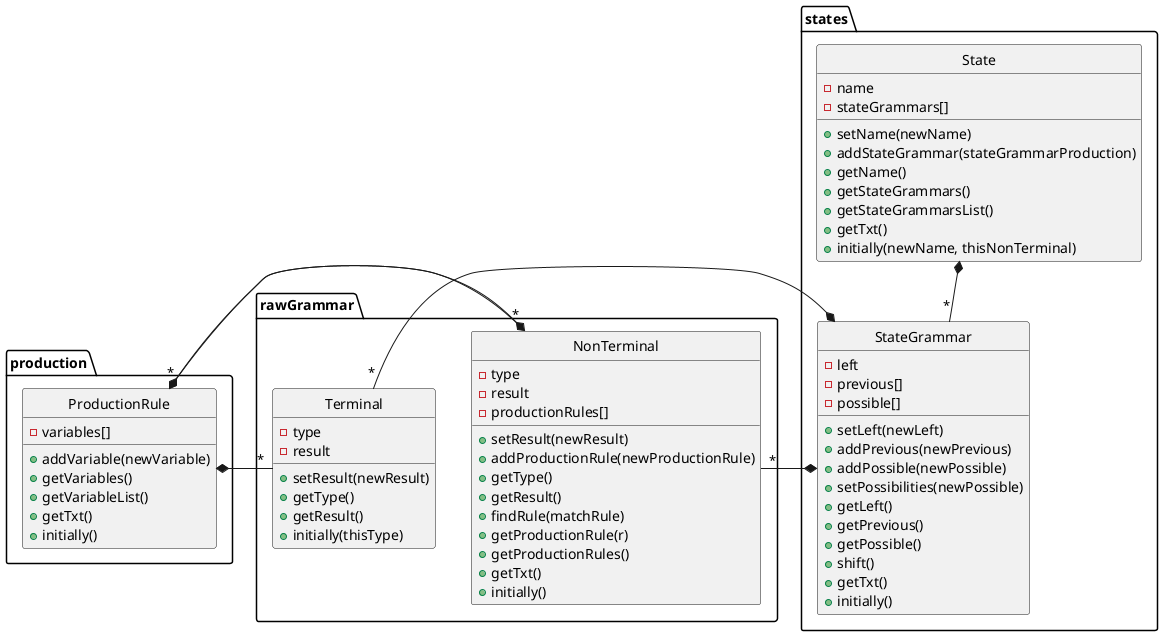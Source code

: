 @startuml
    hide circles

    package "rawGrammar" {
        class NonTerminal {
            -type
            -result
            -productionRules[]
            +setResult(newResult)
            +addProductionRule(newProductionRule)
            +getType()
            +getResult()
            +findRule(matchRule)
            +getProductionRule(r)
            +getProductionRules()
            +getTxt() 
            +initially()
        }
        class Terminal {
            -type
            -result
            +setResult(newResult)
            +getType()
            +getResult()
            +initially(thisType)
        }
    }

    package "production" {
        class ProductionRule {
            -variables[]
            +addVariable(newVariable) 
            +getVariables()
            +getVariableList()
            +getTxt()
            +initially()
        }
        ProductionRule *- "*" NonTerminal
        ProductionRule *- "*" Terminal
        NonTerminal *-- "*" ProductionRule
    }

    package "states" {
        class State {
            -name
            -stateGrammars[]
            +setName(newName)
            +addStateGrammar(stateGrammarProduction)
            +getName()
            +getStateGrammars()
            +getStateGrammarsList()
            +getTxt()
            +initially(newName, thisNonTerminal)
        }
        class StateGrammar{
            -left
            -previous[]
            -possible[]
            +setLeft(newLeft)
            +addPrevious(newPrevious)
            +addPossible(newPossible)
            +setPossibilities(newPossible)
            +getLeft()
            +getPrevious()
            +getPossible()
            +shift()
            +getTxt()
            +initially()
        }
        State *--  "*" StateGrammar  
        StateGrammar *- "*" NonTerminal
        StateGrammar *- "*" Terminal
    }
@enduml